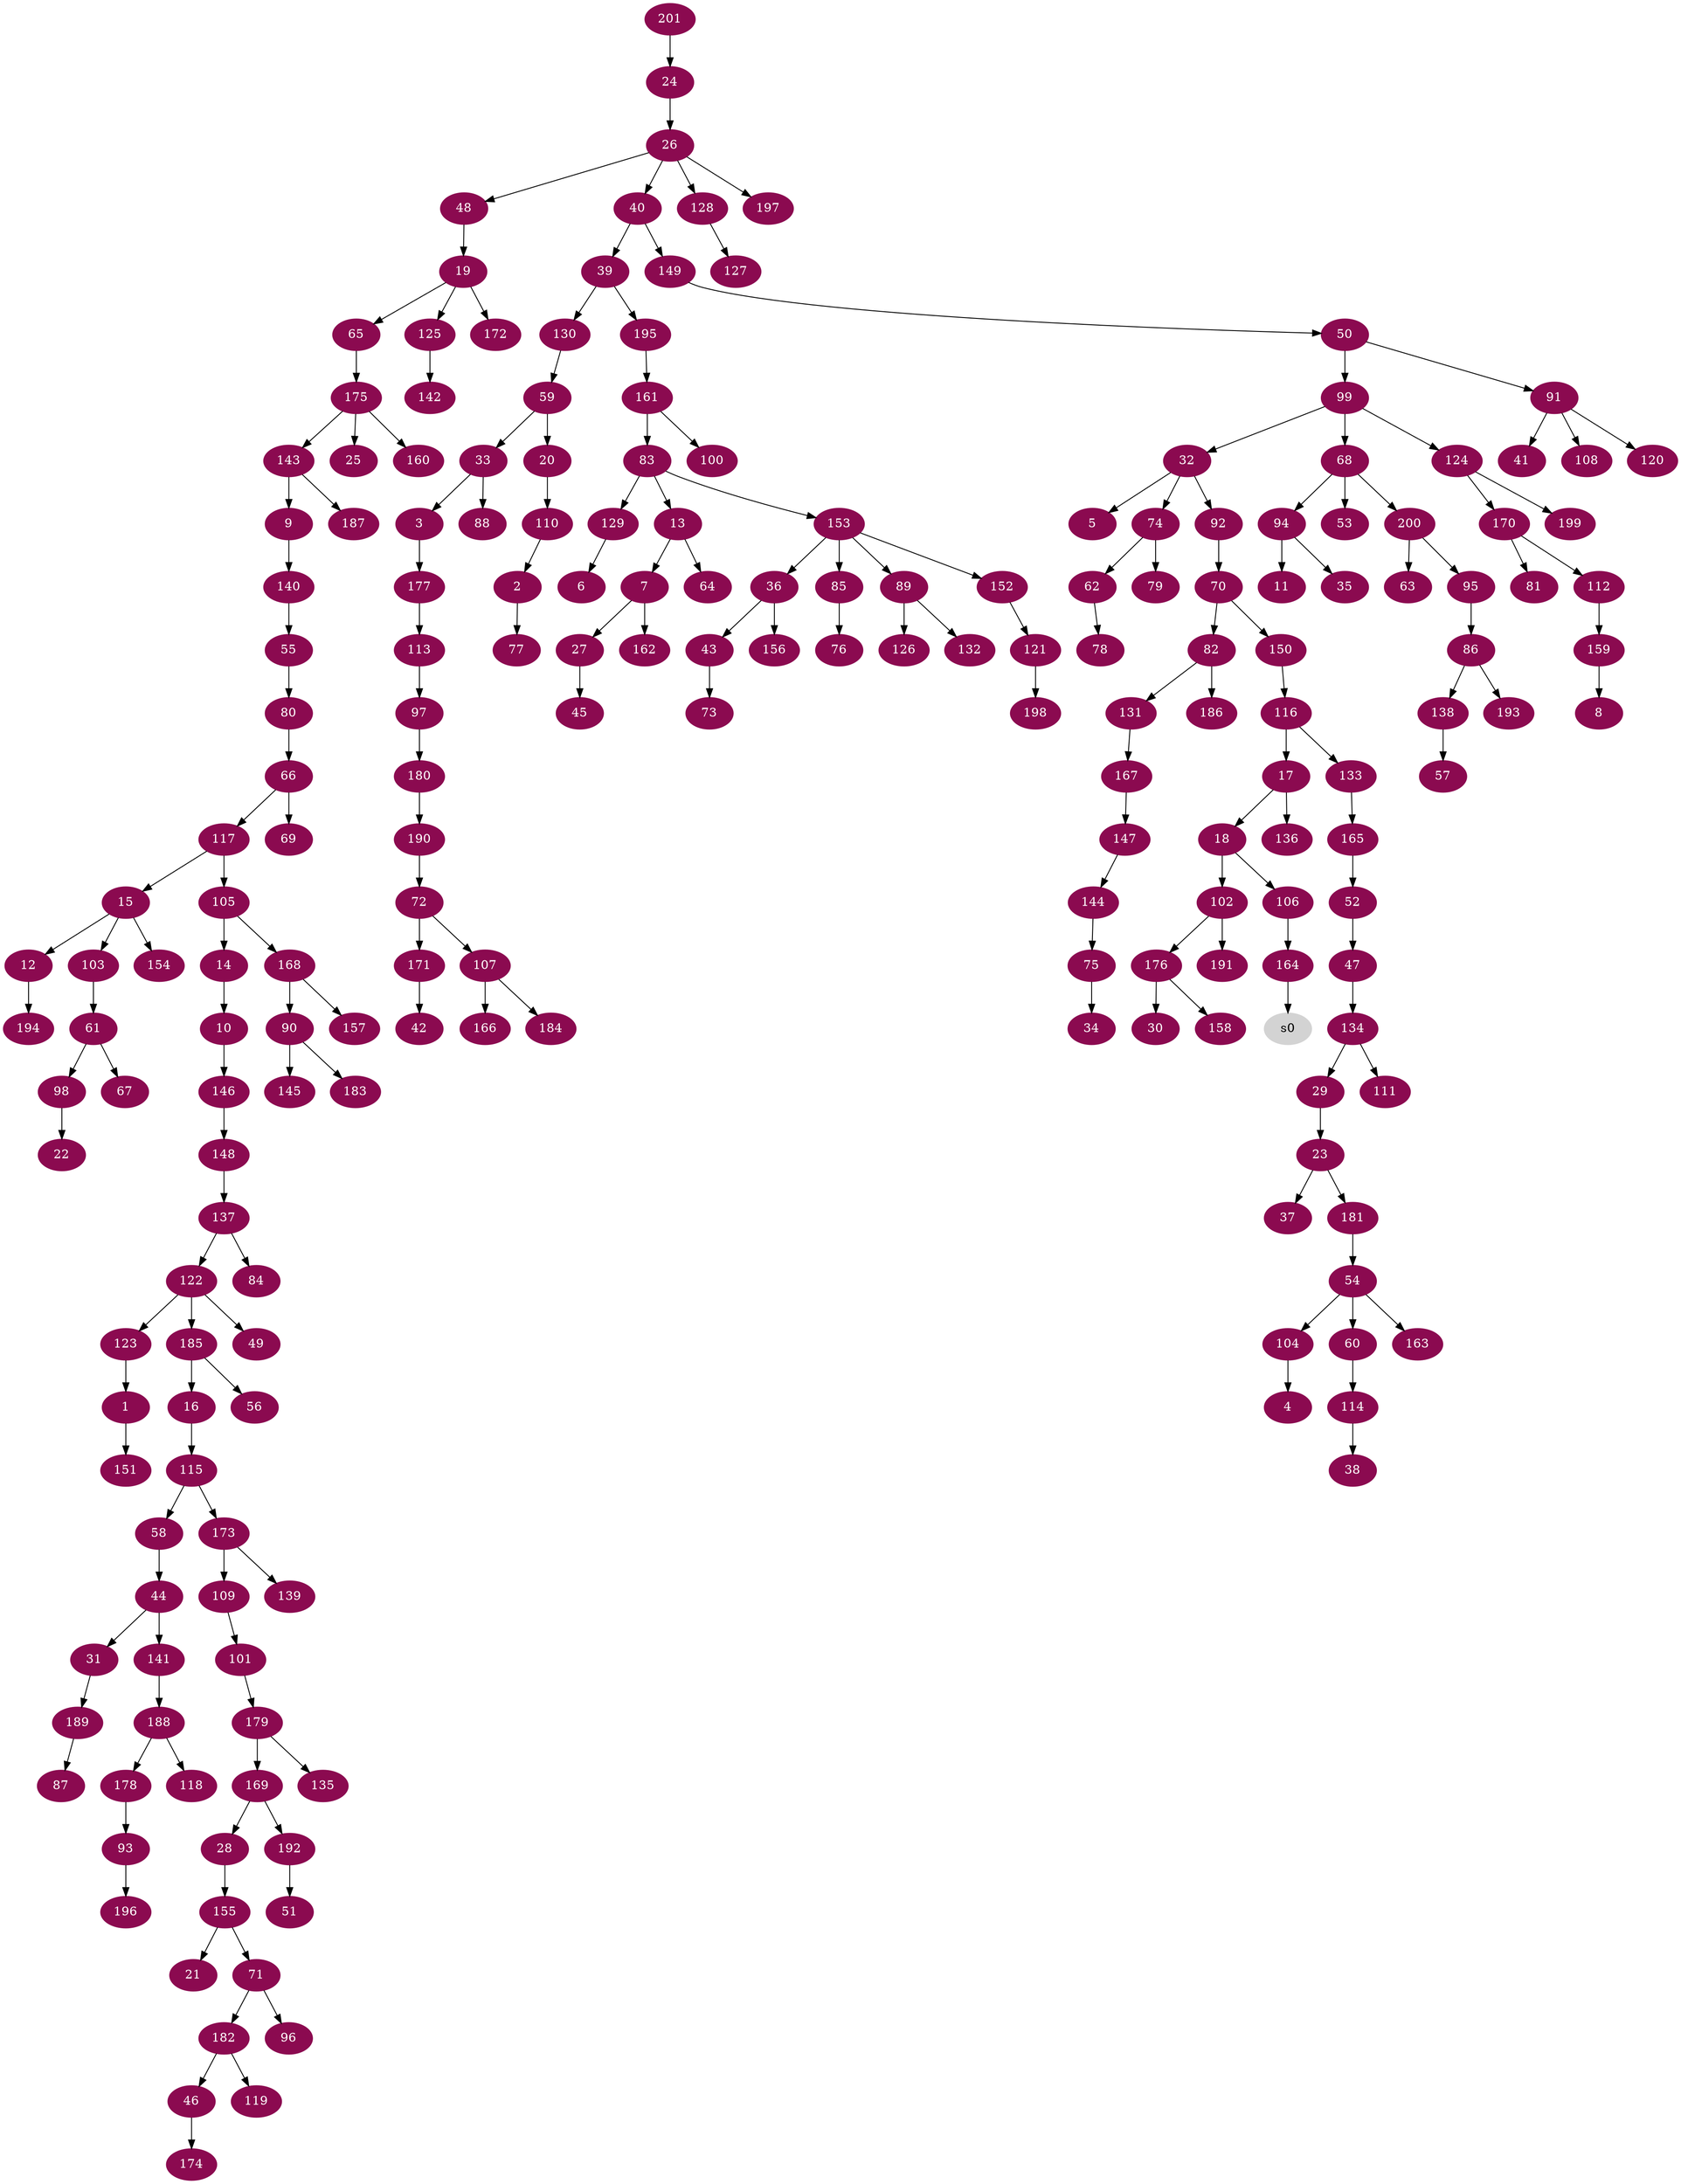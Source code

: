 digraph G {
node [color=deeppink4, style=filled, fontcolor=white];
123 -> 1;
110 -> 2;
33 -> 3;
104 -> 4;
32 -> 5;
129 -> 6;
13 -> 7;
159 -> 8;
143 -> 9;
14 -> 10;
94 -> 11;
15 -> 12;
83 -> 13;
105 -> 14;
117 -> 15;
185 -> 16;
116 -> 17;
17 -> 18;
48 -> 19;
59 -> 20;
155 -> 21;
98 -> 22;
29 -> 23;
201 -> 24;
175 -> 25;
24 -> 26;
7 -> 27;
169 -> 28;
134 -> 29;
176 -> 30;
44 -> 31;
99 -> 32;
59 -> 33;
75 -> 34;
94 -> 35;
153 -> 36;
23 -> 37;
114 -> 38;
40 -> 39;
26 -> 40;
91 -> 41;
171 -> 42;
36 -> 43;
58 -> 44;
27 -> 45;
182 -> 46;
52 -> 47;
26 -> 48;
122 -> 49;
149 -> 50;
192 -> 51;
165 -> 52;
68 -> 53;
181 -> 54;
140 -> 55;
185 -> 56;
138 -> 57;
115 -> 58;
130 -> 59;
54 -> 60;
103 -> 61;
74 -> 62;
200 -> 63;
13 -> 64;
19 -> 65;
80 -> 66;
61 -> 67;
99 -> 68;
66 -> 69;
92 -> 70;
155 -> 71;
190 -> 72;
43 -> 73;
32 -> 74;
144 -> 75;
85 -> 76;
2 -> 77;
62 -> 78;
74 -> 79;
55 -> 80;
170 -> 81;
70 -> 82;
161 -> 83;
137 -> 84;
153 -> 85;
95 -> 86;
189 -> 87;
33 -> 88;
153 -> 89;
168 -> 90;
50 -> 91;
32 -> 92;
178 -> 93;
68 -> 94;
200 -> 95;
71 -> 96;
113 -> 97;
61 -> 98;
50 -> 99;
161 -> 100;
109 -> 101;
18 -> 102;
15 -> 103;
54 -> 104;
117 -> 105;
18 -> 106;
72 -> 107;
91 -> 108;
173 -> 109;
20 -> 110;
134 -> 111;
170 -> 112;
177 -> 113;
60 -> 114;
16 -> 115;
150 -> 116;
66 -> 117;
188 -> 118;
182 -> 119;
91 -> 120;
152 -> 121;
137 -> 122;
122 -> 123;
99 -> 124;
19 -> 125;
89 -> 126;
128 -> 127;
26 -> 128;
83 -> 129;
39 -> 130;
82 -> 131;
89 -> 132;
116 -> 133;
47 -> 134;
179 -> 135;
17 -> 136;
148 -> 137;
86 -> 138;
173 -> 139;
9 -> 140;
44 -> 141;
125 -> 142;
175 -> 143;
147 -> 144;
90 -> 145;
10 -> 146;
167 -> 147;
146 -> 148;
40 -> 149;
70 -> 150;
1 -> 151;
153 -> 152;
83 -> 153;
15 -> 154;
28 -> 155;
36 -> 156;
168 -> 157;
176 -> 158;
112 -> 159;
175 -> 160;
195 -> 161;
7 -> 162;
54 -> 163;
106 -> 164;
133 -> 165;
107 -> 166;
131 -> 167;
105 -> 168;
179 -> 169;
124 -> 170;
72 -> 171;
19 -> 172;
115 -> 173;
46 -> 174;
65 -> 175;
102 -> 176;
3 -> 177;
188 -> 178;
101 -> 179;
97 -> 180;
23 -> 181;
71 -> 182;
90 -> 183;
107 -> 184;
122 -> 185;
82 -> 186;
143 -> 187;
141 -> 188;
31 -> 189;
180 -> 190;
102 -> 191;
169 -> 192;
86 -> 193;
12 -> 194;
39 -> 195;
93 -> 196;
26 -> 197;
121 -> 198;
124 -> 199;
68 -> 200;
node [color=lightgrey, style=filled, fontcolor=black];
164 -> s0;
}
